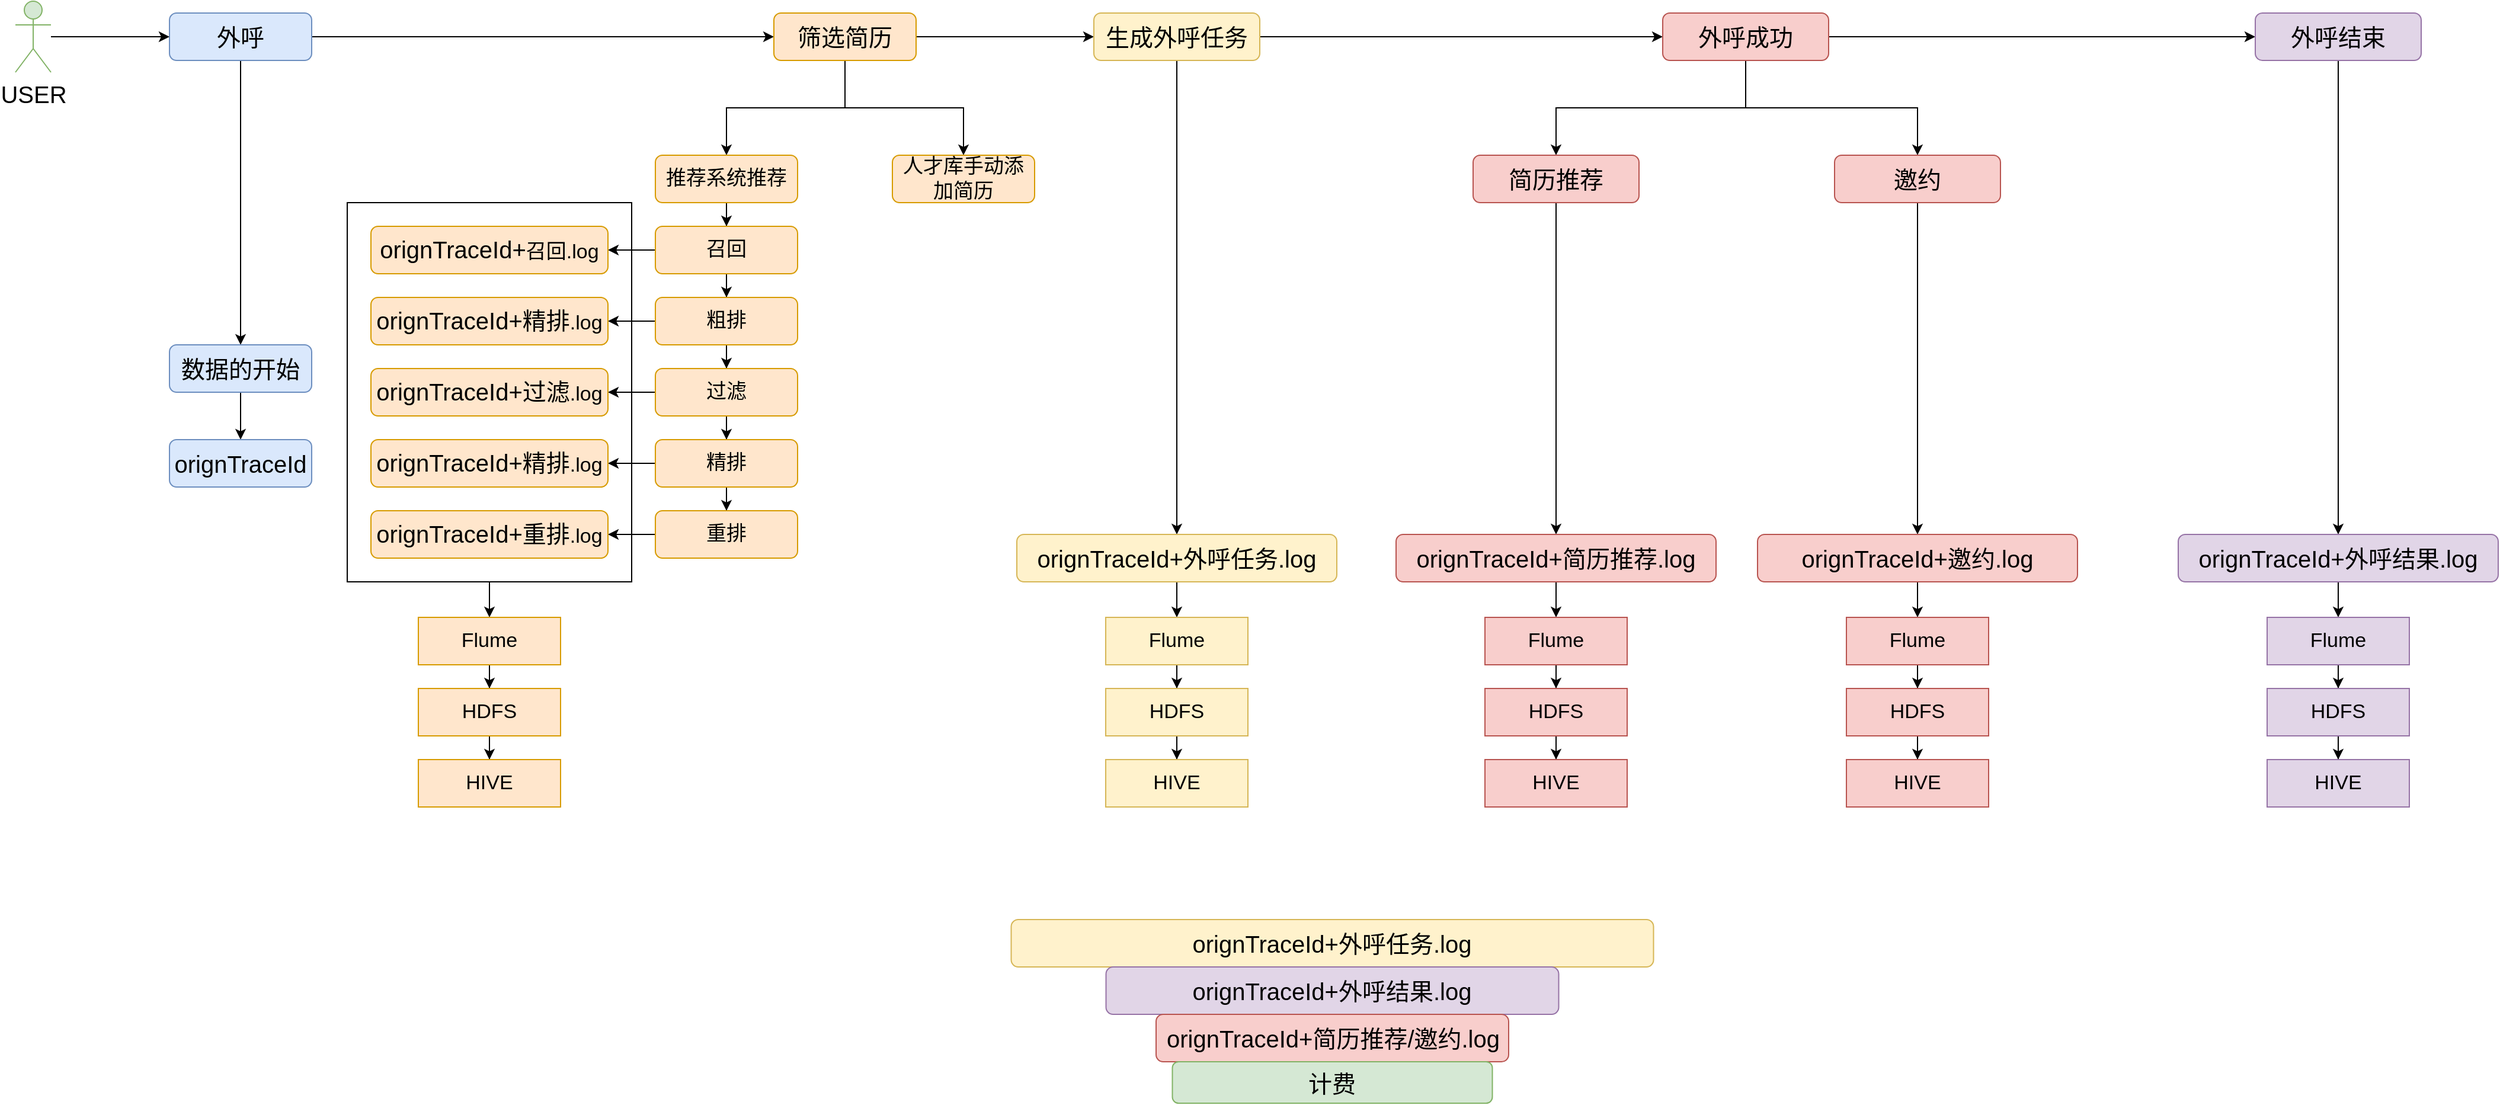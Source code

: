 <mxfile version="20.0.1" type="github">
  <diagram id="xOUsxIlK6oIiUv3rC6Rv" name="第 1 页">
    <mxGraphModel dx="2583" dy="993" grid="0" gridSize="10" guides="1" tooltips="1" connect="1" arrows="1" fold="1" page="0" pageScale="1" pageWidth="827" pageHeight="1169" math="0" shadow="0">
      <root>
        <mxCell id="0" />
        <mxCell id="1" parent="0" />
        <mxCell id="tTsnOzftI8GA2xI-hcc--51" value="" style="edgeStyle=orthogonalEdgeStyle;rounded=0;orthogonalLoop=1;jettySize=auto;html=1;fontSize=17;" edge="1" parent="1" source="tTsnOzftI8GA2xI-hcc--47" target="tTsnOzftI8GA2xI-hcc--50">
          <mxGeometry relative="1" as="geometry" />
        </mxCell>
        <mxCell id="tTsnOzftI8GA2xI-hcc--47" value="" style="rounded=0;whiteSpace=wrap;html=1;fontSize=17;" vertex="1" parent="1">
          <mxGeometry x="-360" y="320" width="240" height="320" as="geometry" />
        </mxCell>
        <mxCell id="tTsnOzftI8GA2xI-hcc--3" value="" style="edgeStyle=orthogonalEdgeStyle;rounded=0;orthogonalLoop=1;jettySize=auto;html=1;fontSize=20;" edge="1" parent="1" source="tTsnOzftI8GA2xI-hcc--1" target="tTsnOzftI8GA2xI-hcc--2">
          <mxGeometry relative="1" as="geometry" />
        </mxCell>
        <mxCell id="tTsnOzftI8GA2xI-hcc--17" value="" style="edgeStyle=orthogonalEdgeStyle;rounded=0;orthogonalLoop=1;jettySize=auto;html=1;fontSize=17;" edge="1" parent="1" source="tTsnOzftI8GA2xI-hcc--1" target="tTsnOzftI8GA2xI-hcc--16">
          <mxGeometry relative="1" as="geometry" />
        </mxCell>
        <mxCell id="tTsnOzftI8GA2xI-hcc--1" value="外呼" style="rounded=1;whiteSpace=wrap;html=1;fontSize=20;fillColor=#dae8fc;strokeColor=#6c8ebf;" vertex="1" parent="1">
          <mxGeometry x="-510" y="160" width="120" height="40" as="geometry" />
        </mxCell>
        <mxCell id="tTsnOzftI8GA2xI-hcc--5" value="" style="edgeStyle=orthogonalEdgeStyle;rounded=0;orthogonalLoop=1;jettySize=auto;html=1;fontSize=20;" edge="1" parent="1" source="tTsnOzftI8GA2xI-hcc--2" target="tTsnOzftI8GA2xI-hcc--4">
          <mxGeometry relative="1" as="geometry" />
        </mxCell>
        <mxCell id="tTsnOzftI8GA2xI-hcc--13" value="" style="edgeStyle=orthogonalEdgeStyle;rounded=0;orthogonalLoop=1;jettySize=auto;html=1;fontSize=20;" edge="1" parent="1" source="tTsnOzftI8GA2xI-hcc--2" target="tTsnOzftI8GA2xI-hcc--12">
          <mxGeometry relative="1" as="geometry" />
        </mxCell>
        <mxCell id="tTsnOzftI8GA2xI-hcc--15" value="" style="edgeStyle=orthogonalEdgeStyle;rounded=0;orthogonalLoop=1;jettySize=auto;html=1;fontSize=20;" edge="1" parent="1" source="tTsnOzftI8GA2xI-hcc--2" target="tTsnOzftI8GA2xI-hcc--14">
          <mxGeometry relative="1" as="geometry" />
        </mxCell>
        <mxCell id="tTsnOzftI8GA2xI-hcc--2" value="筛选简历" style="rounded=1;whiteSpace=wrap;html=1;fontSize=20;fillColor=#ffe6cc;strokeColor=#d79b00;" vertex="1" parent="1">
          <mxGeometry y="160" width="120" height="40" as="geometry" />
        </mxCell>
        <mxCell id="tTsnOzftI8GA2xI-hcc--7" value="" style="edgeStyle=orthogonalEdgeStyle;rounded=0;orthogonalLoop=1;jettySize=auto;html=1;fontSize=20;" edge="1" parent="1" source="tTsnOzftI8GA2xI-hcc--4" target="tTsnOzftI8GA2xI-hcc--6">
          <mxGeometry relative="1" as="geometry" />
        </mxCell>
        <mxCell id="tTsnOzftI8GA2xI-hcc--63" value="" style="edgeStyle=orthogonalEdgeStyle;rounded=0;orthogonalLoop=1;jettySize=auto;html=1;fontSize=17;" edge="1" parent="1" source="tTsnOzftI8GA2xI-hcc--4" target="tTsnOzftI8GA2xI-hcc--62">
          <mxGeometry relative="1" as="geometry" />
        </mxCell>
        <mxCell id="tTsnOzftI8GA2xI-hcc--4" value="生成外呼任务" style="rounded=1;whiteSpace=wrap;html=1;fontSize=20;fillColor=#fff2cc;strokeColor=#d6b656;" vertex="1" parent="1">
          <mxGeometry x="270" y="160" width="140" height="40" as="geometry" />
        </mxCell>
        <mxCell id="tTsnOzftI8GA2xI-hcc--9" value="" style="edgeStyle=orthogonalEdgeStyle;rounded=0;orthogonalLoop=1;jettySize=auto;html=1;fontSize=20;" edge="1" parent="1" source="tTsnOzftI8GA2xI-hcc--6" target="tTsnOzftI8GA2xI-hcc--8">
          <mxGeometry relative="1" as="geometry" />
        </mxCell>
        <mxCell id="tTsnOzftI8GA2xI-hcc--19" value="" style="edgeStyle=orthogonalEdgeStyle;rounded=0;orthogonalLoop=1;jettySize=auto;html=1;fontSize=17;" edge="1" parent="1" source="tTsnOzftI8GA2xI-hcc--6" target="tTsnOzftI8GA2xI-hcc--18">
          <mxGeometry relative="1" as="geometry">
            <Array as="points">
              <mxPoint x="820" y="240" />
              <mxPoint x="660" y="240" />
            </Array>
          </mxGeometry>
        </mxCell>
        <mxCell id="tTsnOzftI8GA2xI-hcc--87" style="edgeStyle=orthogonalEdgeStyle;rounded=0;orthogonalLoop=1;jettySize=auto;html=1;entryX=0.5;entryY=0;entryDx=0;entryDy=0;fontSize=17;" edge="1" parent="1" source="tTsnOzftI8GA2xI-hcc--6" target="tTsnOzftI8GA2xI-hcc--20">
          <mxGeometry relative="1" as="geometry">
            <Array as="points">
              <mxPoint x="820" y="240" />
              <mxPoint x="965" y="240" />
            </Array>
          </mxGeometry>
        </mxCell>
        <mxCell id="tTsnOzftI8GA2xI-hcc--6" value="外呼成功" style="rounded=1;whiteSpace=wrap;html=1;fontSize=20;fillColor=#f8cecc;strokeColor=#b85450;" vertex="1" parent="1">
          <mxGeometry x="750" y="160" width="140" height="40" as="geometry" />
        </mxCell>
        <mxCell id="tTsnOzftI8GA2xI-hcc--95" style="edgeStyle=orthogonalEdgeStyle;rounded=0;orthogonalLoop=1;jettySize=auto;html=1;entryX=0.5;entryY=0;entryDx=0;entryDy=0;fontSize=17;" edge="1" parent="1" source="tTsnOzftI8GA2xI-hcc--8" target="tTsnOzftI8GA2xI-hcc--89">
          <mxGeometry relative="1" as="geometry" />
        </mxCell>
        <mxCell id="tTsnOzftI8GA2xI-hcc--8" value="外呼结束" style="rounded=1;whiteSpace=wrap;html=1;fontSize=20;fillColor=#e1d5e7;strokeColor=#9673a6;" vertex="1" parent="1">
          <mxGeometry x="1250" y="160" width="140" height="40" as="geometry" />
        </mxCell>
        <mxCell id="tTsnOzftI8GA2xI-hcc--11" style="edgeStyle=orthogonalEdgeStyle;rounded=0;orthogonalLoop=1;jettySize=auto;html=1;entryX=0;entryY=0.5;entryDx=0;entryDy=0;fontSize=20;" edge="1" parent="1" source="tTsnOzftI8GA2xI-hcc--10" target="tTsnOzftI8GA2xI-hcc--1">
          <mxGeometry relative="1" as="geometry" />
        </mxCell>
        <mxCell id="tTsnOzftI8GA2xI-hcc--10" value="USER" style="shape=umlActor;verticalLabelPosition=bottom;verticalAlign=top;html=1;outlineConnect=0;fontSize=20;fillColor=#d5e8d4;strokeColor=#82b366;" vertex="1" parent="1">
          <mxGeometry x="-640" y="150" width="30" height="60" as="geometry" />
        </mxCell>
        <mxCell id="tTsnOzftI8GA2xI-hcc--25" value="" style="edgeStyle=orthogonalEdgeStyle;rounded=0;orthogonalLoop=1;jettySize=auto;html=1;fontSize=17;" edge="1" parent="1" source="tTsnOzftI8GA2xI-hcc--12" target="tTsnOzftI8GA2xI-hcc--24">
          <mxGeometry relative="1" as="geometry" />
        </mxCell>
        <mxCell id="tTsnOzftI8GA2xI-hcc--12" value="推荐系统推荐" style="rounded=1;whiteSpace=wrap;html=1;fontSize=17;fillColor=#ffe6cc;strokeColor=#d79b00;" vertex="1" parent="1">
          <mxGeometry x="-100" y="280" width="120" height="40" as="geometry" />
        </mxCell>
        <mxCell id="tTsnOzftI8GA2xI-hcc--14" value="人才库手动添加简历" style="rounded=1;whiteSpace=wrap;html=1;fontSize=17;fillColor=#ffe6cc;strokeColor=#d79b00;" vertex="1" parent="1">
          <mxGeometry x="100" y="280" width="120" height="40" as="geometry" />
        </mxCell>
        <mxCell id="tTsnOzftI8GA2xI-hcc--23" value="" style="edgeStyle=orthogonalEdgeStyle;rounded=0;orthogonalLoop=1;jettySize=auto;html=1;fontSize=17;" edge="1" parent="1" source="tTsnOzftI8GA2xI-hcc--16" target="tTsnOzftI8GA2xI-hcc--22">
          <mxGeometry relative="1" as="geometry" />
        </mxCell>
        <mxCell id="tTsnOzftI8GA2xI-hcc--16" value="数据的开始" style="rounded=1;whiteSpace=wrap;html=1;fontSize=20;fillColor=#dae8fc;strokeColor=#6c8ebf;" vertex="1" parent="1">
          <mxGeometry x="-510" y="440" width="120" height="40" as="geometry" />
        </mxCell>
        <mxCell id="tTsnOzftI8GA2xI-hcc--85" style="edgeStyle=orthogonalEdgeStyle;rounded=0;orthogonalLoop=1;jettySize=auto;html=1;entryX=0.5;entryY=0;entryDx=0;entryDy=0;fontSize=17;" edge="1" parent="1" source="tTsnOzftI8GA2xI-hcc--18" target="tTsnOzftI8GA2xI-hcc--72">
          <mxGeometry relative="1" as="geometry" />
        </mxCell>
        <mxCell id="tTsnOzftI8GA2xI-hcc--18" value="简历推荐" style="rounded=1;whiteSpace=wrap;html=1;fontSize=20;fillColor=#f8cecc;strokeColor=#b85450;" vertex="1" parent="1">
          <mxGeometry x="590" y="280" width="140" height="40" as="geometry" />
        </mxCell>
        <mxCell id="tTsnOzftI8GA2xI-hcc--86" style="edgeStyle=orthogonalEdgeStyle;rounded=0;orthogonalLoop=1;jettySize=auto;html=1;fontSize=17;" edge="1" parent="1" source="tTsnOzftI8GA2xI-hcc--20" target="tTsnOzftI8GA2xI-hcc--79">
          <mxGeometry relative="1" as="geometry" />
        </mxCell>
        <mxCell id="tTsnOzftI8GA2xI-hcc--20" value="邀约" style="rounded=1;whiteSpace=wrap;html=1;fontSize=20;fillColor=#f8cecc;strokeColor=#b85450;" vertex="1" parent="1">
          <mxGeometry x="895" y="280" width="140" height="40" as="geometry" />
        </mxCell>
        <mxCell id="tTsnOzftI8GA2xI-hcc--22" value="orignTraceId" style="rounded=1;whiteSpace=wrap;html=1;fontSize=20;fillColor=#dae8fc;strokeColor=#6c8ebf;" vertex="1" parent="1">
          <mxGeometry x="-510" y="520" width="120" height="40" as="geometry" />
        </mxCell>
        <mxCell id="tTsnOzftI8GA2xI-hcc--27" value="" style="edgeStyle=orthogonalEdgeStyle;rounded=0;orthogonalLoop=1;jettySize=auto;html=1;fontSize=17;" edge="1" parent="1" source="tTsnOzftI8GA2xI-hcc--24" target="tTsnOzftI8GA2xI-hcc--26">
          <mxGeometry relative="1" as="geometry" />
        </mxCell>
        <mxCell id="tTsnOzftI8GA2xI-hcc--46" style="edgeStyle=orthogonalEdgeStyle;rounded=0;orthogonalLoop=1;jettySize=auto;html=1;fontSize=17;" edge="1" parent="1" source="tTsnOzftI8GA2xI-hcc--24" target="tTsnOzftI8GA2xI-hcc--34">
          <mxGeometry relative="1" as="geometry" />
        </mxCell>
        <mxCell id="tTsnOzftI8GA2xI-hcc--24" value="召回" style="rounded=1;whiteSpace=wrap;html=1;fontSize=17;fillColor=#ffe6cc;strokeColor=#d79b00;" vertex="1" parent="1">
          <mxGeometry x="-100" y="340" width="120" height="40" as="geometry" />
        </mxCell>
        <mxCell id="tTsnOzftI8GA2xI-hcc--29" value="" style="edgeStyle=orthogonalEdgeStyle;rounded=0;orthogonalLoop=1;jettySize=auto;html=1;fontSize=17;" edge="1" parent="1" source="tTsnOzftI8GA2xI-hcc--26" target="tTsnOzftI8GA2xI-hcc--28">
          <mxGeometry relative="1" as="geometry" />
        </mxCell>
        <mxCell id="tTsnOzftI8GA2xI-hcc--44" style="edgeStyle=orthogonalEdgeStyle;rounded=0;orthogonalLoop=1;jettySize=auto;html=1;fontSize=17;" edge="1" parent="1" source="tTsnOzftI8GA2xI-hcc--26" target="tTsnOzftI8GA2xI-hcc--36">
          <mxGeometry relative="1" as="geometry" />
        </mxCell>
        <mxCell id="tTsnOzftI8GA2xI-hcc--26" value="粗排" style="rounded=1;whiteSpace=wrap;html=1;fontSize=17;fillColor=#ffe6cc;strokeColor=#d79b00;" vertex="1" parent="1">
          <mxGeometry x="-100" y="400" width="120" height="40" as="geometry" />
        </mxCell>
        <mxCell id="tTsnOzftI8GA2xI-hcc--31" value="" style="edgeStyle=orthogonalEdgeStyle;rounded=0;orthogonalLoop=1;jettySize=auto;html=1;fontSize=17;" edge="1" parent="1" source="tTsnOzftI8GA2xI-hcc--28" target="tTsnOzftI8GA2xI-hcc--30">
          <mxGeometry relative="1" as="geometry" />
        </mxCell>
        <mxCell id="tTsnOzftI8GA2xI-hcc--45" style="edgeStyle=orthogonalEdgeStyle;rounded=0;orthogonalLoop=1;jettySize=auto;html=1;fontSize=17;" edge="1" parent="1" source="tTsnOzftI8GA2xI-hcc--28" target="tTsnOzftI8GA2xI-hcc--37">
          <mxGeometry relative="1" as="geometry" />
        </mxCell>
        <mxCell id="tTsnOzftI8GA2xI-hcc--28" value="过滤" style="rounded=1;whiteSpace=wrap;html=1;fontSize=17;fillColor=#ffe6cc;strokeColor=#d79b00;" vertex="1" parent="1">
          <mxGeometry x="-100" y="460" width="120" height="40" as="geometry" />
        </mxCell>
        <mxCell id="tTsnOzftI8GA2xI-hcc--33" value="" style="edgeStyle=orthogonalEdgeStyle;rounded=0;orthogonalLoop=1;jettySize=auto;html=1;fontSize=17;" edge="1" parent="1" source="tTsnOzftI8GA2xI-hcc--30" target="tTsnOzftI8GA2xI-hcc--32">
          <mxGeometry relative="1" as="geometry" />
        </mxCell>
        <mxCell id="tTsnOzftI8GA2xI-hcc--42" style="edgeStyle=orthogonalEdgeStyle;rounded=0;orthogonalLoop=1;jettySize=auto;html=1;fontSize=17;" edge="1" parent="1" source="tTsnOzftI8GA2xI-hcc--30" target="tTsnOzftI8GA2xI-hcc--38">
          <mxGeometry relative="1" as="geometry" />
        </mxCell>
        <mxCell id="tTsnOzftI8GA2xI-hcc--30" value="精排" style="rounded=1;whiteSpace=wrap;html=1;fontSize=17;fillColor=#ffe6cc;strokeColor=#d79b00;" vertex="1" parent="1">
          <mxGeometry x="-100" y="520" width="120" height="40" as="geometry" />
        </mxCell>
        <mxCell id="tTsnOzftI8GA2xI-hcc--43" style="edgeStyle=orthogonalEdgeStyle;rounded=0;orthogonalLoop=1;jettySize=auto;html=1;fontSize=17;" edge="1" parent="1" source="tTsnOzftI8GA2xI-hcc--32" target="tTsnOzftI8GA2xI-hcc--39">
          <mxGeometry relative="1" as="geometry" />
        </mxCell>
        <mxCell id="tTsnOzftI8GA2xI-hcc--32" value="重排" style="rounded=1;whiteSpace=wrap;html=1;fontSize=17;fillColor=#ffe6cc;strokeColor=#d79b00;" vertex="1" parent="1">
          <mxGeometry x="-100" y="580" width="120" height="40" as="geometry" />
        </mxCell>
        <mxCell id="tTsnOzftI8GA2xI-hcc--34" value="&lt;span style=&quot;font-size: 20px;&quot;&gt;orignTraceId+&lt;/span&gt;召回.log" style="rounded=1;whiteSpace=wrap;html=1;fontSize=17;fillColor=#ffe6cc;strokeColor=#d79b00;" vertex="1" parent="1">
          <mxGeometry x="-340" y="340" width="200" height="40" as="geometry" />
        </mxCell>
        <mxCell id="tTsnOzftI8GA2xI-hcc--36" value="&lt;span style=&quot;font-size: 20px;&quot;&gt;orignTraceId+精排&lt;/span&gt;.log" style="rounded=1;whiteSpace=wrap;html=1;fontSize=17;fillColor=#ffe6cc;strokeColor=#d79b00;" vertex="1" parent="1">
          <mxGeometry x="-340" y="400" width="200" height="40" as="geometry" />
        </mxCell>
        <mxCell id="tTsnOzftI8GA2xI-hcc--37" value="&lt;span style=&quot;font-size: 20px;&quot;&gt;orignTraceId+过滤&lt;/span&gt;.log" style="rounded=1;whiteSpace=wrap;html=1;fontSize=17;fillColor=#ffe6cc;strokeColor=#d79b00;" vertex="1" parent="1">
          <mxGeometry x="-340" y="460" width="200" height="40" as="geometry" />
        </mxCell>
        <mxCell id="tTsnOzftI8GA2xI-hcc--38" value="&lt;span style=&quot;font-size: 20px;&quot;&gt;orignTraceId+精排&lt;/span&gt;.log" style="rounded=1;whiteSpace=wrap;html=1;fontSize=17;fillColor=#ffe6cc;strokeColor=#d79b00;" vertex="1" parent="1">
          <mxGeometry x="-340" y="520" width="200" height="40" as="geometry" />
        </mxCell>
        <mxCell id="tTsnOzftI8GA2xI-hcc--39" value="&lt;span style=&quot;font-size: 20px;&quot;&gt;orignTraceId+重排&lt;/span&gt;.log" style="rounded=1;whiteSpace=wrap;html=1;fontSize=17;fillColor=#ffe6cc;strokeColor=#d79b00;" vertex="1" parent="1">
          <mxGeometry x="-340" y="580" width="200" height="40" as="geometry" />
        </mxCell>
        <mxCell id="tTsnOzftI8GA2xI-hcc--53" value="" style="edgeStyle=orthogonalEdgeStyle;rounded=0;orthogonalLoop=1;jettySize=auto;html=1;fontSize=17;" edge="1" parent="1" source="tTsnOzftI8GA2xI-hcc--50" target="tTsnOzftI8GA2xI-hcc--52">
          <mxGeometry relative="1" as="geometry" />
        </mxCell>
        <mxCell id="tTsnOzftI8GA2xI-hcc--50" value="Flume" style="whiteSpace=wrap;html=1;fontSize=17;rounded=0;fillColor=#ffe6cc;strokeColor=#d79b00;" vertex="1" parent="1">
          <mxGeometry x="-300" y="670" width="120" height="40" as="geometry" />
        </mxCell>
        <mxCell id="tTsnOzftI8GA2xI-hcc--55" value="" style="edgeStyle=orthogonalEdgeStyle;rounded=0;orthogonalLoop=1;jettySize=auto;html=1;fontSize=17;" edge="1" parent="1" source="tTsnOzftI8GA2xI-hcc--52" target="tTsnOzftI8GA2xI-hcc--54">
          <mxGeometry relative="1" as="geometry" />
        </mxCell>
        <mxCell id="tTsnOzftI8GA2xI-hcc--52" value="HDFS" style="whiteSpace=wrap;html=1;fontSize=17;rounded=0;fillColor=#ffe6cc;strokeColor=#d79b00;" vertex="1" parent="1">
          <mxGeometry x="-300" y="730" width="120" height="40" as="geometry" />
        </mxCell>
        <mxCell id="tTsnOzftI8GA2xI-hcc--54" value="HIVE" style="whiteSpace=wrap;html=1;fontSize=17;rounded=0;fillColor=#ffe6cc;strokeColor=#d79b00;" vertex="1" parent="1">
          <mxGeometry x="-300" y="790" width="120" height="40" as="geometry" />
        </mxCell>
        <mxCell id="tTsnOzftI8GA2xI-hcc--70" style="edgeStyle=orthogonalEdgeStyle;rounded=0;orthogonalLoop=1;jettySize=auto;html=1;entryX=0.5;entryY=0;entryDx=0;entryDy=0;fontSize=17;" edge="1" parent="1" source="tTsnOzftI8GA2xI-hcc--62" target="tTsnOzftI8GA2xI-hcc--66">
          <mxGeometry relative="1" as="geometry" />
        </mxCell>
        <mxCell id="tTsnOzftI8GA2xI-hcc--62" value="orignTraceId+外呼任务.log" style="rounded=1;whiteSpace=wrap;html=1;fontSize=20;fillColor=#fff2cc;strokeColor=#d6b656;" vertex="1" parent="1">
          <mxGeometry x="205" y="600" width="270" height="40" as="geometry" />
        </mxCell>
        <mxCell id="tTsnOzftI8GA2xI-hcc--65" value="" style="edgeStyle=orthogonalEdgeStyle;rounded=0;orthogonalLoop=1;jettySize=auto;html=1;fontSize=17;" edge="1" parent="1" source="tTsnOzftI8GA2xI-hcc--66" target="tTsnOzftI8GA2xI-hcc--68">
          <mxGeometry relative="1" as="geometry" />
        </mxCell>
        <mxCell id="tTsnOzftI8GA2xI-hcc--66" value="Flume" style="whiteSpace=wrap;html=1;fontSize=17;rounded=0;fillColor=#fff2cc;strokeColor=#d6b656;" vertex="1" parent="1">
          <mxGeometry x="280" y="670" width="120" height="40" as="geometry" />
        </mxCell>
        <mxCell id="tTsnOzftI8GA2xI-hcc--67" value="" style="edgeStyle=orthogonalEdgeStyle;rounded=0;orthogonalLoop=1;jettySize=auto;html=1;fontSize=17;" edge="1" parent="1" source="tTsnOzftI8GA2xI-hcc--68" target="tTsnOzftI8GA2xI-hcc--69">
          <mxGeometry relative="1" as="geometry" />
        </mxCell>
        <mxCell id="tTsnOzftI8GA2xI-hcc--68" value="HDFS" style="whiteSpace=wrap;html=1;fontSize=17;rounded=0;fillColor=#fff2cc;strokeColor=#d6b656;" vertex="1" parent="1">
          <mxGeometry x="280" y="730" width="120" height="40" as="geometry" />
        </mxCell>
        <mxCell id="tTsnOzftI8GA2xI-hcc--69" value="HIVE" style="whiteSpace=wrap;html=1;fontSize=17;rounded=0;fillColor=#fff2cc;strokeColor=#d6b656;" vertex="1" parent="1">
          <mxGeometry x="280" y="790" width="120" height="40" as="geometry" />
        </mxCell>
        <mxCell id="tTsnOzftI8GA2xI-hcc--71" style="edgeStyle=orthogonalEdgeStyle;rounded=0;orthogonalLoop=1;jettySize=auto;html=1;entryX=0.5;entryY=0;entryDx=0;entryDy=0;fontSize=17;" edge="1" parent="1" source="tTsnOzftI8GA2xI-hcc--72" target="tTsnOzftI8GA2xI-hcc--74">
          <mxGeometry relative="1" as="geometry" />
        </mxCell>
        <mxCell id="tTsnOzftI8GA2xI-hcc--72" value="orignTraceId+简历推荐.log" style="rounded=1;whiteSpace=wrap;html=1;fontSize=20;fillColor=#f8cecc;strokeColor=#b85450;" vertex="1" parent="1">
          <mxGeometry x="525" y="600" width="270" height="40" as="geometry" />
        </mxCell>
        <mxCell id="tTsnOzftI8GA2xI-hcc--73" value="" style="edgeStyle=orthogonalEdgeStyle;rounded=0;orthogonalLoop=1;jettySize=auto;html=1;fontSize=17;" edge="1" parent="1" source="tTsnOzftI8GA2xI-hcc--74" target="tTsnOzftI8GA2xI-hcc--76">
          <mxGeometry relative="1" as="geometry" />
        </mxCell>
        <mxCell id="tTsnOzftI8GA2xI-hcc--74" value="Flume" style="whiteSpace=wrap;html=1;fontSize=17;rounded=0;fillColor=#f8cecc;strokeColor=#b85450;" vertex="1" parent="1">
          <mxGeometry x="600" y="670" width="120" height="40" as="geometry" />
        </mxCell>
        <mxCell id="tTsnOzftI8GA2xI-hcc--75" value="" style="edgeStyle=orthogonalEdgeStyle;rounded=0;orthogonalLoop=1;jettySize=auto;html=1;fontSize=17;" edge="1" parent="1" source="tTsnOzftI8GA2xI-hcc--76" target="tTsnOzftI8GA2xI-hcc--77">
          <mxGeometry relative="1" as="geometry" />
        </mxCell>
        <mxCell id="tTsnOzftI8GA2xI-hcc--76" value="HDFS" style="whiteSpace=wrap;html=1;fontSize=17;rounded=0;fillColor=#f8cecc;strokeColor=#b85450;" vertex="1" parent="1">
          <mxGeometry x="600" y="730" width="120" height="40" as="geometry" />
        </mxCell>
        <mxCell id="tTsnOzftI8GA2xI-hcc--77" value="HIVE" style="whiteSpace=wrap;html=1;fontSize=17;rounded=0;fillColor=#f8cecc;strokeColor=#b85450;" vertex="1" parent="1">
          <mxGeometry x="600" y="790" width="120" height="40" as="geometry" />
        </mxCell>
        <mxCell id="tTsnOzftI8GA2xI-hcc--78" style="edgeStyle=orthogonalEdgeStyle;rounded=0;orthogonalLoop=1;jettySize=auto;html=1;entryX=0.5;entryY=0;entryDx=0;entryDy=0;fontSize=17;" edge="1" parent="1" source="tTsnOzftI8GA2xI-hcc--79" target="tTsnOzftI8GA2xI-hcc--81">
          <mxGeometry relative="1" as="geometry" />
        </mxCell>
        <mxCell id="tTsnOzftI8GA2xI-hcc--79" value="orignTraceId+邀约.log" style="rounded=1;whiteSpace=wrap;html=1;fontSize=20;fillColor=#f8cecc;strokeColor=#b85450;" vertex="1" parent="1">
          <mxGeometry x="830" y="600" width="270" height="40" as="geometry" />
        </mxCell>
        <mxCell id="tTsnOzftI8GA2xI-hcc--80" value="" style="edgeStyle=orthogonalEdgeStyle;rounded=0;orthogonalLoop=1;jettySize=auto;html=1;fontSize=17;" edge="1" parent="1" source="tTsnOzftI8GA2xI-hcc--81" target="tTsnOzftI8GA2xI-hcc--83">
          <mxGeometry relative="1" as="geometry" />
        </mxCell>
        <mxCell id="tTsnOzftI8GA2xI-hcc--81" value="Flume" style="whiteSpace=wrap;html=1;fontSize=17;rounded=0;fillColor=#f8cecc;strokeColor=#b85450;" vertex="1" parent="1">
          <mxGeometry x="905" y="670" width="120" height="40" as="geometry" />
        </mxCell>
        <mxCell id="tTsnOzftI8GA2xI-hcc--82" value="" style="edgeStyle=orthogonalEdgeStyle;rounded=0;orthogonalLoop=1;jettySize=auto;html=1;fontSize=17;" edge="1" parent="1" source="tTsnOzftI8GA2xI-hcc--83" target="tTsnOzftI8GA2xI-hcc--84">
          <mxGeometry relative="1" as="geometry" />
        </mxCell>
        <mxCell id="tTsnOzftI8GA2xI-hcc--83" value="HDFS" style="whiteSpace=wrap;html=1;fontSize=17;rounded=0;fillColor=#f8cecc;strokeColor=#b85450;" vertex="1" parent="1">
          <mxGeometry x="905" y="730" width="120" height="40" as="geometry" />
        </mxCell>
        <mxCell id="tTsnOzftI8GA2xI-hcc--84" value="HIVE" style="whiteSpace=wrap;html=1;fontSize=17;rounded=0;fillColor=#f8cecc;strokeColor=#b85450;" vertex="1" parent="1">
          <mxGeometry x="905" y="790" width="120" height="40" as="geometry" />
        </mxCell>
        <mxCell id="tTsnOzftI8GA2xI-hcc--88" style="edgeStyle=orthogonalEdgeStyle;rounded=0;orthogonalLoop=1;jettySize=auto;html=1;entryX=0.5;entryY=0;entryDx=0;entryDy=0;fontSize=17;" edge="1" parent="1" source="tTsnOzftI8GA2xI-hcc--89" target="tTsnOzftI8GA2xI-hcc--91">
          <mxGeometry relative="1" as="geometry" />
        </mxCell>
        <mxCell id="tTsnOzftI8GA2xI-hcc--89" value="orignTraceId+外呼结果.log" style="rounded=1;whiteSpace=wrap;html=1;fontSize=20;fillColor=#e1d5e7;strokeColor=#9673a6;" vertex="1" parent="1">
          <mxGeometry x="1185" y="600" width="270" height="40" as="geometry" />
        </mxCell>
        <mxCell id="tTsnOzftI8GA2xI-hcc--90" value="" style="edgeStyle=orthogonalEdgeStyle;rounded=0;orthogonalLoop=1;jettySize=auto;html=1;fontSize=17;" edge="1" parent="1" source="tTsnOzftI8GA2xI-hcc--91" target="tTsnOzftI8GA2xI-hcc--93">
          <mxGeometry relative="1" as="geometry" />
        </mxCell>
        <mxCell id="tTsnOzftI8GA2xI-hcc--91" value="Flume" style="whiteSpace=wrap;html=1;fontSize=17;rounded=0;fillColor=#e1d5e7;strokeColor=#9673a6;" vertex="1" parent="1">
          <mxGeometry x="1260" y="670" width="120" height="40" as="geometry" />
        </mxCell>
        <mxCell id="tTsnOzftI8GA2xI-hcc--92" value="" style="edgeStyle=orthogonalEdgeStyle;rounded=0;orthogonalLoop=1;jettySize=auto;html=1;fontSize=17;" edge="1" parent="1" source="tTsnOzftI8GA2xI-hcc--93" target="tTsnOzftI8GA2xI-hcc--94">
          <mxGeometry relative="1" as="geometry" />
        </mxCell>
        <mxCell id="tTsnOzftI8GA2xI-hcc--93" value="HDFS" style="whiteSpace=wrap;html=1;fontSize=17;rounded=0;fillColor=#e1d5e7;strokeColor=#9673a6;" vertex="1" parent="1">
          <mxGeometry x="1260" y="730" width="120" height="40" as="geometry" />
        </mxCell>
        <mxCell id="tTsnOzftI8GA2xI-hcc--94" value="HIVE" style="whiteSpace=wrap;html=1;fontSize=17;rounded=0;fillColor=#e1d5e7;strokeColor=#9673a6;" vertex="1" parent="1">
          <mxGeometry x="1260" y="790" width="120" height="40" as="geometry" />
        </mxCell>
        <mxCell id="tTsnOzftI8GA2xI-hcc--96" value="orignTraceId+外呼任务.log" style="rounded=1;whiteSpace=wrap;html=1;fontSize=20;fillColor=#fff2cc;strokeColor=#d6b656;" vertex="1" parent="1">
          <mxGeometry x="200.25" y="925" width="542" height="40" as="geometry" />
        </mxCell>
        <mxCell id="tTsnOzftI8GA2xI-hcc--97" value="orignTraceId+外呼结果.log" style="rounded=1;whiteSpace=wrap;html=1;fontSize=20;fillColor=#e1d5e7;strokeColor=#9673a6;" vertex="1" parent="1">
          <mxGeometry x="280.25" y="965" width="382" height="40" as="geometry" />
        </mxCell>
        <mxCell id="tTsnOzftI8GA2xI-hcc--98" value="orignTraceId+简历推荐/邀约.log" style="rounded=1;whiteSpace=wrap;html=1;fontSize=20;fillColor=#f8cecc;strokeColor=#b85450;" vertex="1" parent="1">
          <mxGeometry x="322.5" y="1005" width="297.5" height="40" as="geometry" />
        </mxCell>
        <mxCell id="tTsnOzftI8GA2xI-hcc--99" value="计费" style="rounded=1;whiteSpace=wrap;html=1;fontSize=20;fillColor=#d5e8d4;strokeColor=#82b366;" vertex="1" parent="1">
          <mxGeometry x="336.25" y="1045" width="270" height="35" as="geometry" />
        </mxCell>
      </root>
    </mxGraphModel>
  </diagram>
</mxfile>
